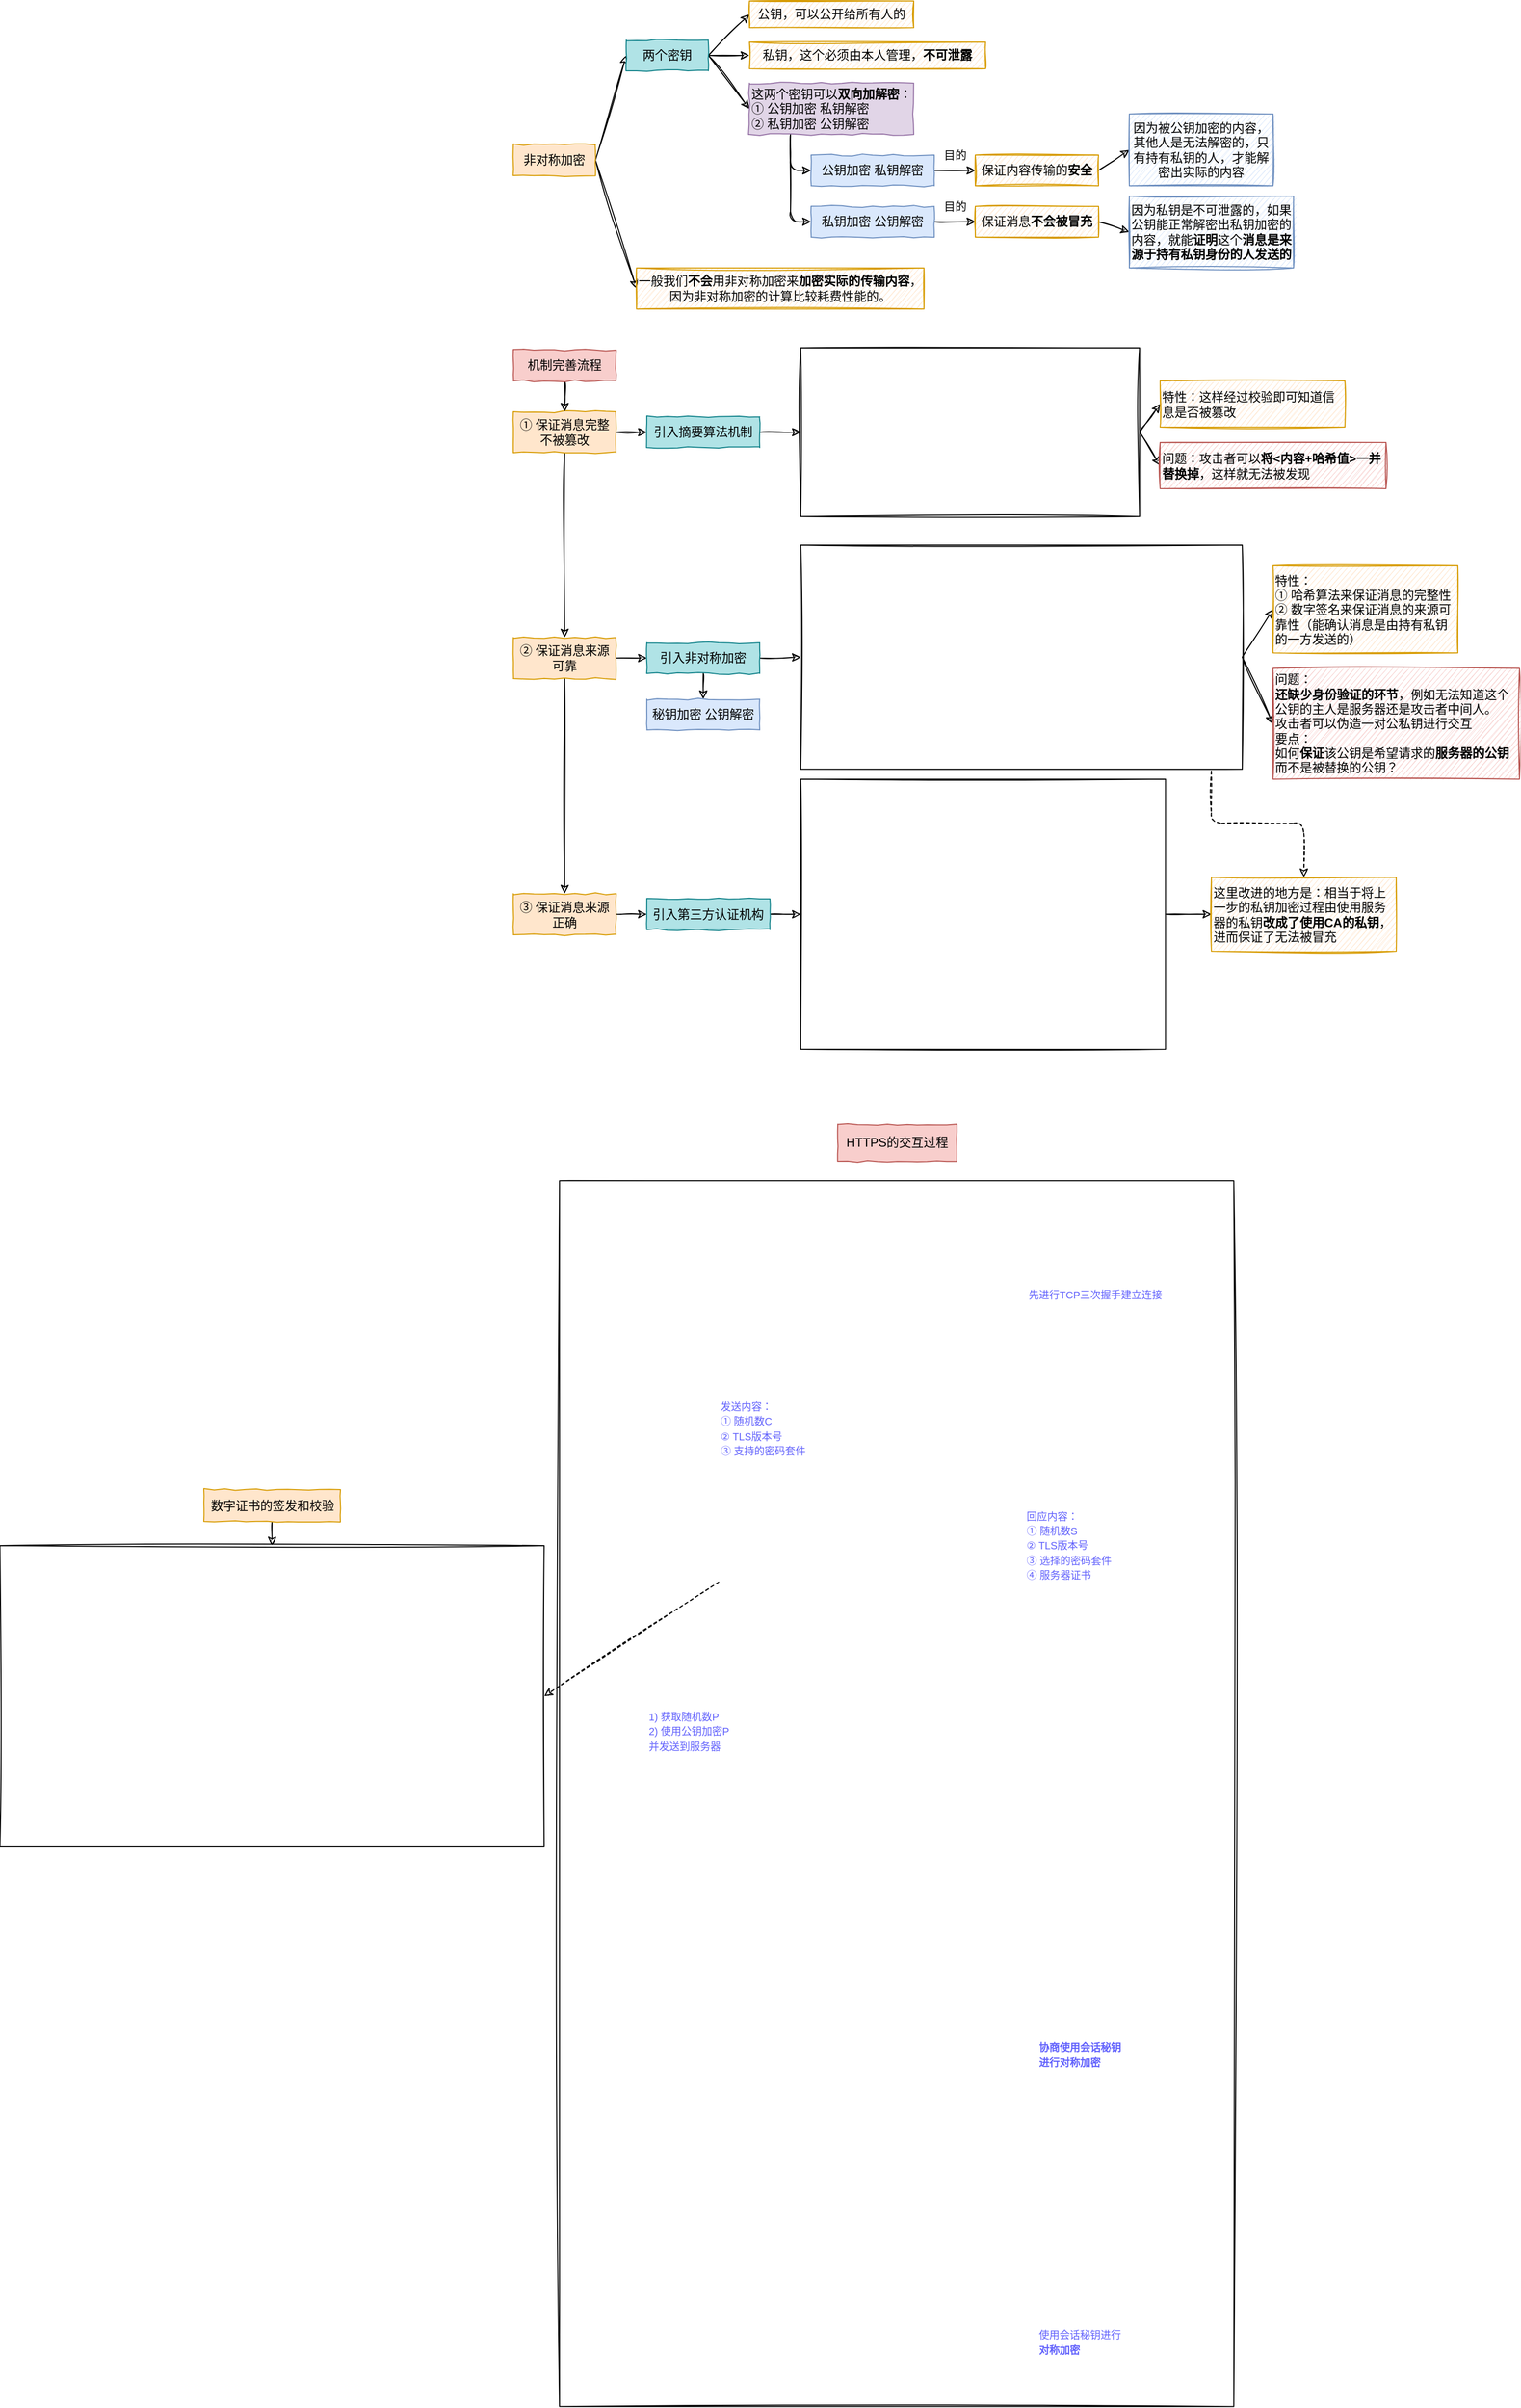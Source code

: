 <mxfile>
    <diagram id="kcAEEVUBWmMw3Z1aqWV_" name="第 1 页">
        <mxGraphModel dx="1795" dy="558" grid="1" gridSize="10" guides="1" tooltips="1" connect="1" arrows="1" fold="1" page="1" pageScale="1" pageWidth="827" pageHeight="1169" math="0" shadow="0">
            <root>
                <mxCell id="0"/>
                <mxCell id="1" parent="0"/>
                <mxCell id="4" style="edgeStyle=none;html=1;exitX=1;exitY=0.5;exitDx=0;exitDy=0;entryX=0;entryY=0.5;entryDx=0;entryDy=0;sketch=1;" edge="1" parent="1" source="2" target="3">
                    <mxGeometry relative="1" as="geometry"/>
                </mxCell>
                <mxCell id="25" style="edgeStyle=none;sketch=1;html=1;exitX=1;exitY=0.5;exitDx=0;exitDy=0;entryX=0;entryY=0.5;entryDx=0;entryDy=0;" edge="1" parent="1" source="2" target="31">
                    <mxGeometry relative="1" as="geometry">
                        <mxPoint x="160" y="441.345" as="targetPoint"/>
                    </mxGeometry>
                </mxCell>
                <mxCell id="2" value="非对称加密" style="rounded=0;whiteSpace=wrap;html=1;fillColor=#ffe6cc;strokeColor=#d79b00;comic=1;" parent="1" vertex="1">
                    <mxGeometry x="40" y="160" width="80" height="30" as="geometry"/>
                </mxCell>
                <mxCell id="7" style="edgeStyle=none;sketch=1;html=1;exitX=1;exitY=0.5;exitDx=0;exitDy=0;entryX=0;entryY=0.5;entryDx=0;entryDy=0;" edge="1" parent="1" source="3" target="5">
                    <mxGeometry relative="1" as="geometry"/>
                </mxCell>
                <mxCell id="8" style="edgeStyle=none;sketch=1;html=1;exitX=1;exitY=0.5;exitDx=0;exitDy=0;entryX=0;entryY=0.5;entryDx=0;entryDy=0;" edge="1" parent="1" source="3" target="6">
                    <mxGeometry relative="1" as="geometry"/>
                </mxCell>
                <mxCell id="10" style="edgeStyle=none;sketch=1;html=1;exitX=1;exitY=0.5;exitDx=0;exitDy=0;entryX=0;entryY=0.5;entryDx=0;entryDy=0;" edge="1" parent="1" source="3" target="9">
                    <mxGeometry relative="1" as="geometry"/>
                </mxCell>
                <mxCell id="3" value="两个密钥" style="rounded=0;whiteSpace=wrap;html=1;fillColor=#b0e3e6;strokeColor=#0e8088;comic=1;" vertex="1" parent="1">
                    <mxGeometry x="150" y="58" width="80" height="30" as="geometry"/>
                </mxCell>
                <mxCell id="5" value="公钥，可以公开给所有人的" style="rounded=0;whiteSpace=wrap;html=1;fillColor=#ffe6cc;strokeColor=#d79b00;comic=1;sketch=1;" vertex="1" parent="1">
                    <mxGeometry x="270" y="20" width="160" height="26" as="geometry"/>
                </mxCell>
                <mxCell id="6" value="私钥，这个必须由本人管理，&lt;b&gt;不可泄露&lt;/b&gt;" style="rounded=0;whiteSpace=wrap;html=1;fillColor=#ffe6cc;strokeColor=#d79b00;comic=1;sketch=1;" vertex="1" parent="1">
                    <mxGeometry x="270" y="60" width="230" height="26" as="geometry"/>
                </mxCell>
                <mxCell id="12" style="edgeStyle=orthogonalEdgeStyle;sketch=1;html=1;exitX=0.25;exitY=1;exitDx=0;exitDy=0;entryX=0;entryY=0.5;entryDx=0;entryDy=0;" edge="1" parent="1" source="9" target="11">
                    <mxGeometry relative="1" as="geometry"/>
                </mxCell>
                <mxCell id="19" style="edgeStyle=orthogonalEdgeStyle;sketch=1;html=1;exitX=0.25;exitY=1;exitDx=0;exitDy=0;entryX=0;entryY=0.5;entryDx=0;entryDy=0;" edge="1" parent="1" source="9" target="18">
                    <mxGeometry relative="1" as="geometry"/>
                </mxCell>
                <mxCell id="9" value="这两个密钥可以&lt;b&gt;双向加解密&lt;/b&gt;：&lt;br&gt;① 公钥加密 私钥解密&lt;br&gt;② 私钥加密 公钥解密" style="rounded=0;whiteSpace=wrap;html=1;fillColor=#e1d5e7;strokeColor=#9673a6;comic=1;sketch=0;align=left;" vertex="1" parent="1">
                    <mxGeometry x="270" y="100" width="160" height="50" as="geometry"/>
                </mxCell>
                <mxCell id="17" value="目的" style="edgeStyle=orthogonalEdgeStyle;sketch=1;html=1;exitX=1;exitY=0.5;exitDx=0;exitDy=0;entryX=0;entryY=0.5;entryDx=0;entryDy=0;" edge="1" parent="1" source="11" target="13">
                    <mxGeometry y="15" relative="1" as="geometry">
                        <mxPoint as="offset"/>
                    </mxGeometry>
                </mxCell>
                <mxCell id="11" value="公钥加密 私钥解密" style="rounded=0;whiteSpace=wrap;html=1;fillColor=#dae8fc;strokeColor=#6c8ebf;comic=1;sketch=0;align=center;" vertex="1" parent="1">
                    <mxGeometry x="330" y="170" width="120" height="30" as="geometry"/>
                </mxCell>
                <mxCell id="16" style="sketch=1;html=1;exitX=1;exitY=0.5;exitDx=0;exitDy=0;entryX=0;entryY=0.5;entryDx=0;entryDy=0;" edge="1" parent="1" source="13" target="14">
                    <mxGeometry relative="1" as="geometry"/>
                </mxCell>
                <mxCell id="13" value="保证内容传输的&lt;b&gt;安全&lt;/b&gt;" style="rounded=0;whiteSpace=wrap;html=1;fillColor=#ffe6cc;strokeColor=#d79b00;comic=1;sketch=1;align=center;" vertex="1" parent="1">
                    <mxGeometry x="490" y="170" width="120" height="30" as="geometry"/>
                </mxCell>
                <mxCell id="14" value="因为被公钥加密的内容，其他人是无法解密的，只有持有私钥的人，才能解密出实际的内容" style="rounded=0;whiteSpace=wrap;html=1;fillColor=#dae8fc;strokeColor=#6c8ebf;comic=1;sketch=1;align=center;" vertex="1" parent="1">
                    <mxGeometry x="640" y="130" width="140" height="70" as="geometry"/>
                </mxCell>
                <mxCell id="21" value="目的" style="edgeStyle=orthogonalEdgeStyle;sketch=1;html=1;exitX=1;exitY=0.5;exitDx=0;exitDy=0;entryX=0;entryY=0.5;entryDx=0;entryDy=0;" edge="1" parent="1" source="18" target="20">
                    <mxGeometry y="15" relative="1" as="geometry">
                        <mxPoint as="offset"/>
                    </mxGeometry>
                </mxCell>
                <mxCell id="18" value="私钥加密 公钥解密" style="rounded=0;whiteSpace=wrap;html=1;fillColor=#dae8fc;strokeColor=#6c8ebf;comic=1;sketch=0;align=center;" vertex="1" parent="1">
                    <mxGeometry x="330" y="220" width="120" height="30" as="geometry"/>
                </mxCell>
                <mxCell id="23" style="edgeStyle=none;sketch=1;html=1;exitX=1;exitY=0.5;exitDx=0;exitDy=0;entryX=0;entryY=0.5;entryDx=0;entryDy=0;" edge="1" parent="1" source="20" target="22">
                    <mxGeometry relative="1" as="geometry"/>
                </mxCell>
                <mxCell id="20" value="保证消息&lt;b&gt;不会被冒充&lt;/b&gt;" style="rounded=0;whiteSpace=wrap;html=1;fillColor=#ffe6cc;strokeColor=#d79b00;comic=1;sketch=1;align=center;" vertex="1" parent="1">
                    <mxGeometry x="490" y="220" width="120" height="30" as="geometry"/>
                </mxCell>
                <mxCell id="22" value="因为私钥是不可泄露的，如果公钥能正常解密出私钥加密的内容，就能&lt;b&gt;证明&lt;/b&gt;这个&lt;b&gt;消息是来源于持有私钥身份的人发送的&lt;/b&gt;" style="rounded=0;whiteSpace=wrap;html=1;fillColor=#dae8fc;strokeColor=#6c8ebf;comic=1;sketch=1;align=center;" vertex="1" parent="1">
                    <mxGeometry x="640" y="210" width="160" height="70" as="geometry"/>
                </mxCell>
                <mxCell id="28" style="edgeStyle=none;sketch=1;html=1;exitX=1;exitY=0.5;exitDx=0;exitDy=0;entryX=0;entryY=0.5;entryDx=0;entryDy=0;" edge="1" parent="1" source="29" target="30">
                    <mxGeometry relative="1" as="geometry"/>
                </mxCell>
                <mxCell id="51" style="edgeStyle=none;sketch=1;html=1;exitX=1;exitY=0.5;exitDx=0;exitDy=0;entryX=0;entryY=0.5;entryDx=0;entryDy=0;" edge="1" parent="1" source="29" target="50">
                    <mxGeometry relative="1" as="geometry"/>
                </mxCell>
                <mxCell id="60" style="edgeStyle=orthogonalEdgeStyle;sketch=1;html=1;exitX=0.93;exitY=1.008;exitDx=0;exitDy=0;entryX=0.5;entryY=0;entryDx=0;entryDy=0;exitPerimeter=0;rounded=1;dashed=1;" edge="1" parent="1" source="29" target="58">
                    <mxGeometry relative="1" as="geometry"/>
                </mxCell>
                <mxCell id="29" value="" style="shape=image;imageAspect=0;aspect=fixed;verticalLabelPosition=bottom;verticalAlign=top;comic=1;sketch=1;image=https://cdn.xiaolincoding.com/gh/xiaolincoder/ImageHost/%E8%AE%A1%E7%AE%97%E6%9C%BA%E7%BD%91%E7%BB%9C/HTTP/%E6%95%B0%E5%AD%97%E7%AD%BE%E5%90%8D.png;imageBorder=default;" vertex="1" parent="1">
                    <mxGeometry x="320" y="550" width="430" height="218.31" as="geometry"/>
                </mxCell>
                <mxCell id="30" value="特性：&lt;br&gt;①&amp;nbsp;哈希算法来保证消息的完整性&lt;br&gt;②&amp;nbsp;数字签名来保证消息的来源可靠性（能确认消息是由持有私钥的一方发送的）" style="rounded=0;whiteSpace=wrap;html=1;fillColor=#ffe6cc;strokeColor=#d79b00;comic=1;sketch=1;align=left;" vertex="1" parent="1">
                    <mxGeometry x="780" y="570" width="180" height="85" as="geometry"/>
                </mxCell>
                <mxCell id="31" value="一般我们&lt;b&gt;不会&lt;/b&gt;用非对称加密来&lt;b&gt;加密实际的传输内容&lt;/b&gt;，因为非对称加密的计算比较耗费性能的。" style="rounded=0;whiteSpace=wrap;html=1;fillColor=#ffe6cc;strokeColor=#d79b00;comic=1;sketch=1;" vertex="1" parent="1">
                    <mxGeometry x="160" y="280" width="280" height="40" as="geometry"/>
                </mxCell>
                <mxCell id="36" style="edgeStyle=none;sketch=1;html=1;exitX=1;exitY=0.5;exitDx=0;exitDy=0;entryX=0;entryY=0.5;entryDx=0;entryDy=0;" edge="1" parent="1" source="32" target="35">
                    <mxGeometry relative="1" as="geometry"/>
                </mxCell>
                <mxCell id="44" style="edgeStyle=none;sketch=1;html=1;exitX=0.5;exitY=1;exitDx=0;exitDy=0;entryX=0.5;entryY=0;entryDx=0;entryDy=0;" edge="1" parent="1" source="32" target="43">
                    <mxGeometry relative="1" as="geometry"/>
                </mxCell>
                <mxCell id="32" value="① 保证消息完整不被篡改" style="rounded=0;whiteSpace=wrap;html=1;fillColor=#ffe6cc;strokeColor=#d79b00;comic=1;" vertex="1" parent="1">
                    <mxGeometry x="40" y="420" width="100" height="40" as="geometry"/>
                </mxCell>
                <mxCell id="34" style="edgeStyle=none;sketch=1;html=1;exitX=0.5;exitY=1;exitDx=0;exitDy=0;entryX=0.5;entryY=0;entryDx=0;entryDy=0;" edge="1" parent="1" source="33" target="32">
                    <mxGeometry relative="1" as="geometry"/>
                </mxCell>
                <mxCell id="33" value="机制完善流程" style="rounded=0;whiteSpace=wrap;html=1;fillColor=#f8cecc;strokeColor=#b85450;comic=1;" vertex="1" parent="1">
                    <mxGeometry x="40" y="360" width="100" height="30" as="geometry"/>
                </mxCell>
                <mxCell id="38" style="edgeStyle=none;sketch=1;html=1;exitX=1;exitY=0.5;exitDx=0;exitDy=0;entryX=0;entryY=0.5;entryDx=0;entryDy=0;" edge="1" parent="1" source="35" target="37">
                    <mxGeometry relative="1" as="geometry"/>
                </mxCell>
                <mxCell id="35" value="引入摘要算法机制" style="rounded=0;whiteSpace=wrap;html=1;fillColor=#b0e3e6;strokeColor=#0e8088;comic=1;" vertex="1" parent="1">
                    <mxGeometry x="170" y="425" width="110" height="30" as="geometry"/>
                </mxCell>
                <mxCell id="40" style="edgeStyle=none;sketch=1;html=1;exitX=1;exitY=0.5;exitDx=0;exitDy=0;entryX=0;entryY=0.5;entryDx=0;entryDy=0;" edge="1" parent="1" source="37" target="39">
                    <mxGeometry relative="1" as="geometry"/>
                </mxCell>
                <mxCell id="42" style="edgeStyle=none;sketch=1;html=1;exitX=1;exitY=0.5;exitDx=0;exitDy=0;entryX=0;entryY=0.5;entryDx=0;entryDy=0;" edge="1" parent="1" source="37" target="41">
                    <mxGeometry relative="1" as="geometry"/>
                </mxCell>
                <mxCell id="37" value="" style="shape=image;imageAspect=0;aspect=fixed;verticalLabelPosition=bottom;verticalAlign=top;comic=1;sketch=1;image=https://cdn.xiaolincoding.com/gh/xiaolincoder/ImageHost/%E8%AE%A1%E7%AE%97%E6%9C%BA%E7%BD%91%E7%BB%9C/HTTP/%E6%91%98%E8%A6%81%E7%AE%97%E6%B3%95.png;imageBorder=default;" vertex="1" parent="1">
                    <mxGeometry x="320" y="357.81" width="330" height="164.37" as="geometry"/>
                </mxCell>
                <mxCell id="39" value="特性：这样经过校验即可知道信息是否被篡改" style="rounded=0;whiteSpace=wrap;html=1;fillColor=#ffe6cc;strokeColor=#d79b00;comic=1;sketch=1;align=left;" vertex="1" parent="1">
                    <mxGeometry x="670" y="390" width="180" height="45" as="geometry"/>
                </mxCell>
                <mxCell id="41" value="问题：攻击者可以&lt;b&gt;将&amp;lt;内容+哈希值&amp;gt;一并替换掉&lt;/b&gt;，这样就无法被发现" style="rounded=0;whiteSpace=wrap;html=1;fillColor=#f8cecc;strokeColor=#b85450;comic=1;sketch=1;align=left;" vertex="1" parent="1">
                    <mxGeometry x="670" y="450" width="220" height="45" as="geometry"/>
                </mxCell>
                <mxCell id="46" style="edgeStyle=none;sketch=1;html=1;exitX=1;exitY=0.5;exitDx=0;exitDy=0;entryX=0;entryY=0.5;entryDx=0;entryDy=0;" edge="1" parent="1" source="43" target="45">
                    <mxGeometry relative="1" as="geometry"/>
                </mxCell>
                <mxCell id="53" style="edgeStyle=none;sketch=1;html=1;exitX=0.5;exitY=1;exitDx=0;exitDy=0;entryX=0.5;entryY=0;entryDx=0;entryDy=0;" edge="1" parent="1" source="43" target="52">
                    <mxGeometry relative="1" as="geometry"/>
                </mxCell>
                <mxCell id="43" value="② 保证消息来源可靠" style="rounded=0;whiteSpace=wrap;html=1;fillColor=#ffe6cc;strokeColor=#d79b00;comic=1;" vertex="1" parent="1">
                    <mxGeometry x="40" y="640" width="100" height="40" as="geometry"/>
                </mxCell>
                <mxCell id="48" style="edgeStyle=none;sketch=1;html=1;exitX=0.5;exitY=1;exitDx=0;exitDy=0;entryX=0.5;entryY=0;entryDx=0;entryDy=0;" edge="1" parent="1" source="45" target="47">
                    <mxGeometry relative="1" as="geometry"/>
                </mxCell>
                <mxCell id="49" style="edgeStyle=none;sketch=1;html=1;exitX=1;exitY=0.5;exitDx=0;exitDy=0;entryX=0;entryY=0.5;entryDx=0;entryDy=0;" edge="1" parent="1" source="45" target="29">
                    <mxGeometry relative="1" as="geometry"/>
                </mxCell>
                <mxCell id="45" value="引入非对称加密" style="rounded=0;whiteSpace=wrap;html=1;fillColor=#b0e3e6;strokeColor=#0e8088;comic=1;" vertex="1" parent="1">
                    <mxGeometry x="170" y="645" width="110" height="30" as="geometry"/>
                </mxCell>
                <mxCell id="47" value="秘钥加密 公钥解密" style="rounded=0;whiteSpace=wrap;html=1;fillColor=#dae8fc;strokeColor=#6c8ebf;comic=1;" vertex="1" parent="1">
                    <mxGeometry x="170" y="700" width="110" height="30" as="geometry"/>
                </mxCell>
                <mxCell id="50" value="问题：&lt;br&gt;&lt;b&gt;还缺少身份验证的环节&lt;/b&gt;，例如无法知道这个公钥的主人是服务器还是攻击者中间人。&lt;br&gt;攻击者可以伪造一对公私钥进行交互&lt;br&gt;要点：&lt;br&gt;如何&lt;b&gt;保证&lt;/b&gt;该公钥是希望请求的&lt;b&gt;服务器的公钥&lt;/b&gt;而不是被替换的公钥？" style="rounded=0;whiteSpace=wrap;html=1;fillColor=#f8cecc;strokeColor=#b85450;comic=1;sketch=1;align=left;" vertex="1" parent="1">
                    <mxGeometry x="780" y="670" width="240" height="108" as="geometry"/>
                </mxCell>
                <mxCell id="55" style="edgeStyle=none;sketch=1;html=1;exitX=1;exitY=0.5;exitDx=0;exitDy=0;entryX=0;entryY=0.5;entryDx=0;entryDy=0;" edge="1" parent="1" source="52" target="54">
                    <mxGeometry relative="1" as="geometry"/>
                </mxCell>
                <mxCell id="52" value="③ 保证消息来源正确" style="rounded=0;whiteSpace=wrap;html=1;fillColor=#ffe6cc;strokeColor=#d79b00;comic=1;" vertex="1" parent="1">
                    <mxGeometry x="40" y="889.5" width="100" height="40" as="geometry"/>
                </mxCell>
                <mxCell id="57" style="edgeStyle=none;sketch=1;html=1;exitX=1;exitY=0.5;exitDx=0;exitDy=0;entryX=0;entryY=0.5;entryDx=0;entryDy=0;" edge="1" parent="1" source="54" target="56">
                    <mxGeometry relative="1" as="geometry"/>
                </mxCell>
                <mxCell id="54" value="引入第三方认证机构" style="rounded=0;whiteSpace=wrap;html=1;fillColor=#b0e3e6;strokeColor=#0e8088;comic=1;" vertex="1" parent="1">
                    <mxGeometry x="170" y="894.5" width="120" height="30" as="geometry"/>
                </mxCell>
                <mxCell id="59" style="edgeStyle=none;sketch=1;html=1;exitX=1;exitY=0.5;exitDx=0;exitDy=0;entryX=0;entryY=0.5;entryDx=0;entryDy=0;" edge="1" parent="1" source="56" target="58">
                    <mxGeometry relative="1" as="geometry"/>
                </mxCell>
                <mxCell id="56" value="" style="shape=image;imageAspect=0;aspect=fixed;verticalLabelPosition=bottom;verticalAlign=top;comic=1;sketch=1;image=https://cdn.xiaolincoding.com/gh/xiaolincoder/ImageHost/%E8%AE%A1%E7%AE%97%E6%9C%BA%E7%BD%91%E7%BB%9C/HTTP/22-%E6%95%B0%E5%AD%97%E8%AF%81%E4%B9%A6%E5%B7%A5%E4%BD%9C%E6%B5%81%E7%A8%8B.png;imageBorder=default;" vertex="1" parent="1">
                    <mxGeometry x="320" y="778" width="355.23" height="263" as="geometry"/>
                </mxCell>
                <mxCell id="58" value="这里改进的地方是：相当于将上一步的私钥加密过程由使用服务器的私钥&lt;b&gt;改成了使用CA的私钥&lt;/b&gt;，进而保证了无法被冒充" style="rounded=0;whiteSpace=wrap;html=1;fillColor=#ffe6cc;strokeColor=#d79b00;comic=1;sketch=1;align=left;" vertex="1" parent="1">
                    <mxGeometry x="720" y="873.5" width="180" height="72" as="geometry"/>
                </mxCell>
                <mxCell id="61" value="HTTPS的交互过程" style="rounded=0;whiteSpace=wrap;html=1;fillColor=#f8cecc;strokeColor=#b85450;comic=1;" vertex="1" parent="1">
                    <mxGeometry x="356" y="1114" width="116" height="36" as="geometry"/>
                </mxCell>
                <mxCell id="62" value="" style="shape=image;imageAspect=0;aspect=fixed;verticalLabelPosition=bottom;verticalAlign=top;comic=1;sketch=1;image=https://codereaper-image-bed.oss-cn-shenzhen.aliyuncs.com/img/image-20220823151051824.png;imageBorder=default;" vertex="1" parent="1">
                    <mxGeometry x="85" y="1169" width="656.75" height="1194.09" as="geometry"/>
                </mxCell>
                <mxCell id="63" value="&lt;font color=&quot;#6262fc&quot;&gt;&lt;span style=&quot;font-size: 10px&quot;&gt;先进行TCP三次握手建立连接&lt;br&gt;&lt;/span&gt;&lt;/font&gt;" style="rounded=0;whiteSpace=wrap;html=1;fillColor=none;strokeColor=none;comic=1;align=left;sketch=1;" vertex="1" parent="1">
                    <mxGeometry x="540" y="1270" width="140" height="20" as="geometry"/>
                </mxCell>
                <mxCell id="64" value="&lt;font color=&quot;#6262fc&quot;&gt;&lt;span style=&quot;font-size: 10px&quot;&gt;发送内容：&lt;br&gt;① 随机数C&lt;br&gt;② TLS版本号&lt;br&gt;③ 支持的密码套件&lt;br&gt;&lt;/span&gt;&lt;/font&gt;" style="rounded=0;whiteSpace=wrap;html=1;fillColor=none;strokeColor=none;comic=1;align=left;sketch=1;" vertex="1" parent="1">
                    <mxGeometry x="240" y="1380" width="90" height="60" as="geometry"/>
                </mxCell>
                <mxCell id="65" value="&lt;font color=&quot;#6262fc&quot;&gt;&lt;span style=&quot;font-size: 10px&quot;&gt;回应内容：&lt;br&gt;① 随机数S&lt;br&gt;② TLS版本号&lt;br&gt;③ 选择的密码套件&lt;br&gt;④ 服务器证书&lt;br&gt;&lt;/span&gt;&lt;/font&gt;" style="rounded=0;whiteSpace=wrap;html=1;fillColor=none;strokeColor=none;comic=1;align=left;sketch=1;" vertex="1" parent="1">
                    <mxGeometry x="538" y="1484" width="90" height="80" as="geometry"/>
                </mxCell>
                <mxCell id="66" value="" style="shape=image;imageAspect=0;aspect=fixed;verticalLabelPosition=bottom;verticalAlign=top;comic=1;sketch=1;image=https://codereaper-image-bed.oss-cn-shenzhen.aliyuncs.com/img/image-20220823151541353.png;imageBorder=default;" vertex="1" parent="1">
                    <mxGeometry x="-460" y="1524.46" width="530" height="293.54" as="geometry"/>
                </mxCell>
                <mxCell id="68" style="rounded=1;sketch=1;html=1;exitX=0.5;exitY=1;exitDx=0;exitDy=0;entryX=0.5;entryY=0;entryDx=0;entryDy=0;" edge="1" parent="1" source="67" target="66">
                    <mxGeometry relative="1" as="geometry"/>
                </mxCell>
                <mxCell id="67" value="数字证书的签发和校验" style="rounded=0;whiteSpace=wrap;html=1;fillColor=#ffe6cc;strokeColor=#d79b00;comic=1;" vertex="1" parent="1">
                    <mxGeometry x="-261.5" y="1470" width="133" height="31" as="geometry"/>
                </mxCell>
                <mxCell id="70" style="edgeStyle=none;rounded=1;sketch=1;html=1;exitX=1;exitY=0.5;exitDx=0;exitDy=0;entryX=1;entryY=0.5;entryDx=0;entryDy=0;dashed=1;" edge="1" parent="1" target="66">
                    <mxGeometry relative="1" as="geometry">
                        <mxPoint x="240" y="1560.0" as="sourcePoint"/>
                        <mxPoint x="107.5" y="1706.77" as="targetPoint"/>
                    </mxGeometry>
                </mxCell>
                <mxCell id="71" value="&lt;font color=&quot;#6262fc&quot;&gt;&lt;span style=&quot;font-size: 10px&quot;&gt;1) 获取随机数P&lt;br&gt;2) 使用公钥加密P并发送到服务器&lt;br&gt;&lt;/span&gt;&lt;/font&gt;" style="rounded=0;whiteSpace=wrap;html=1;fillColor=none;strokeColor=none;comic=1;align=left;sketch=1;" vertex="1" parent="1">
                    <mxGeometry x="170" y="1680" width="90" height="50" as="geometry"/>
                </mxCell>
                <mxCell id="73" value="&lt;font color=&quot;#6262fc&quot;&gt;&lt;span style=&quot;font-size: 10px&quot;&gt;&lt;b&gt;协商使用会话秘钥进行对称加密&lt;/b&gt;&lt;br&gt;&lt;/span&gt;&lt;/font&gt;" style="rounded=0;whiteSpace=wrap;html=1;fillColor=none;strokeColor=none;comic=1;align=left;sketch=1;" vertex="1" parent="1">
                    <mxGeometry x="550" y="2000" width="90" height="40" as="geometry"/>
                </mxCell>
                <mxCell id="74" value="&lt;font color=&quot;#6262fc&quot;&gt;&lt;span style=&quot;font-size: 10px&quot;&gt;使用会话秘钥进行&lt;b&gt;对称加密&lt;/b&gt;&lt;br&gt;&lt;/span&gt;&lt;/font&gt;" style="rounded=0;whiteSpace=wrap;html=1;fillColor=none;strokeColor=none;comic=1;align=left;sketch=1;" vertex="1" parent="1">
                    <mxGeometry x="550" y="2280" width="90" height="40" as="geometry"/>
                </mxCell>
            </root>
        </mxGraphModel>
    </diagram>
</mxfile>